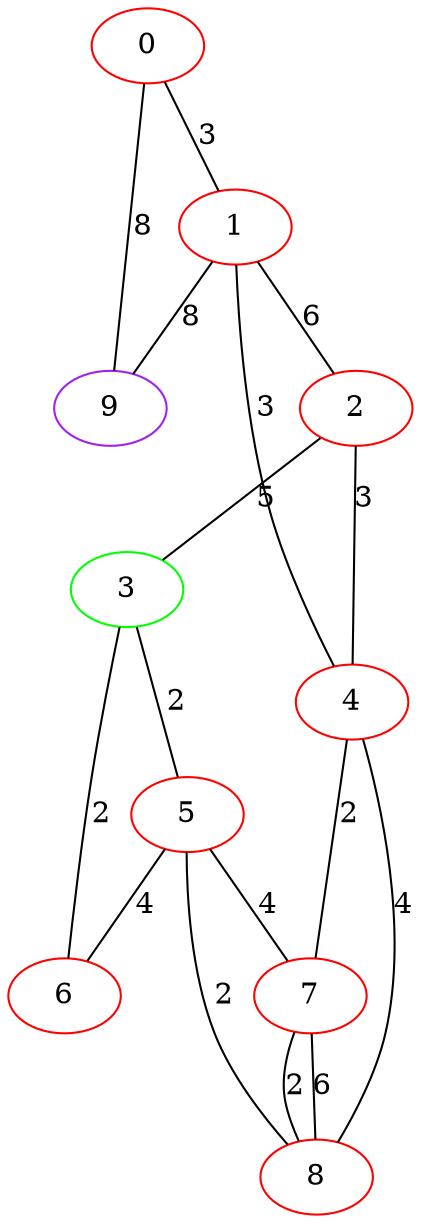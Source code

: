 graph "" {
0 [color=red, weight=1];
1 [color=red, weight=1];
2 [color=red, weight=1];
3 [color=green, weight=2];
4 [color=red, weight=1];
5 [color=red, weight=1];
6 [color=red, weight=1];
7 [color=red, weight=1];
8 [color=red, weight=1];
9 [color=purple, weight=4];
0 -- 1  [key=0, label=3];
0 -- 9  [key=0, label=8];
1 -- 9  [key=0, label=8];
1 -- 2  [key=0, label=6];
1 -- 4  [key=0, label=3];
2 -- 3  [key=0, label=5];
2 -- 4  [key=0, label=3];
3 -- 5  [key=0, label=2];
3 -- 6  [key=0, label=2];
4 -- 8  [key=0, label=4];
4 -- 7  [key=0, label=2];
5 -- 8  [key=0, label=2];
5 -- 6  [key=0, label=4];
5 -- 7  [key=0, label=4];
7 -- 8  [key=0, label=2];
7 -- 8  [key=1, label=6];
}
